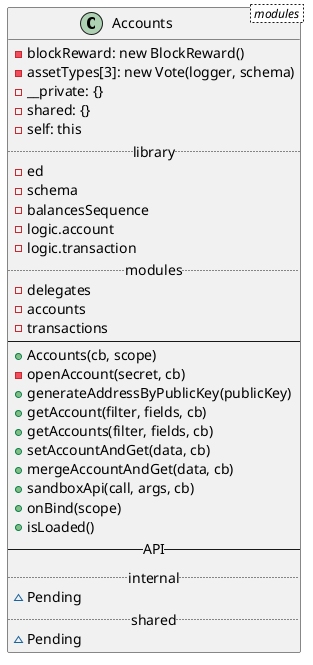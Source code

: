 @startuml
class Accounts < modules > {
  - blockReward: new BlockReward()
  - assetTypes[3]: new Vote(logger, schema)
  - __private: {}
  - shared: {}
  - self: this
  .. library ..
  - ed
  - schema
  - balancesSequence
  - logic.account
  - logic.transaction
  .. modules ..
  - delegates
  - accounts
  - transactions
  --
  + Accounts(cb, scope)
  - openAccount(secret, cb)
  + generateAddressByPublicKey(publicKey)
  + getAccount(filter, fields, cb)
  + getAccounts(filter, fields, cb)
  + setAccountAndGet(data, cb)
  + mergeAccountAndGet(data, cb)
  + sandboxApi(call, args, cb)
  + onBind(scope)
  + isLoaded()
  -- API --
  .. internal ..
  ~ Pending
  .. shared ..
  ~ Pending
}
@enduml
